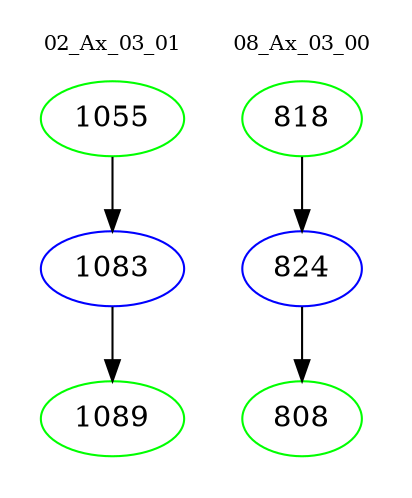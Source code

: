 digraph{
subgraph cluster_0 {
color = white
label = "02_Ax_03_01";
fontsize=10;
T0_1055 [label="1055", color="green"]
T0_1055 -> T0_1083 [color="black"]
T0_1083 [label="1083", color="blue"]
T0_1083 -> T0_1089 [color="black"]
T0_1089 [label="1089", color="green"]
}
subgraph cluster_1 {
color = white
label = "08_Ax_03_00";
fontsize=10;
T1_818 [label="818", color="green"]
T1_818 -> T1_824 [color="black"]
T1_824 [label="824", color="blue"]
T1_824 -> T1_808 [color="black"]
T1_808 [label="808", color="green"]
}
}
